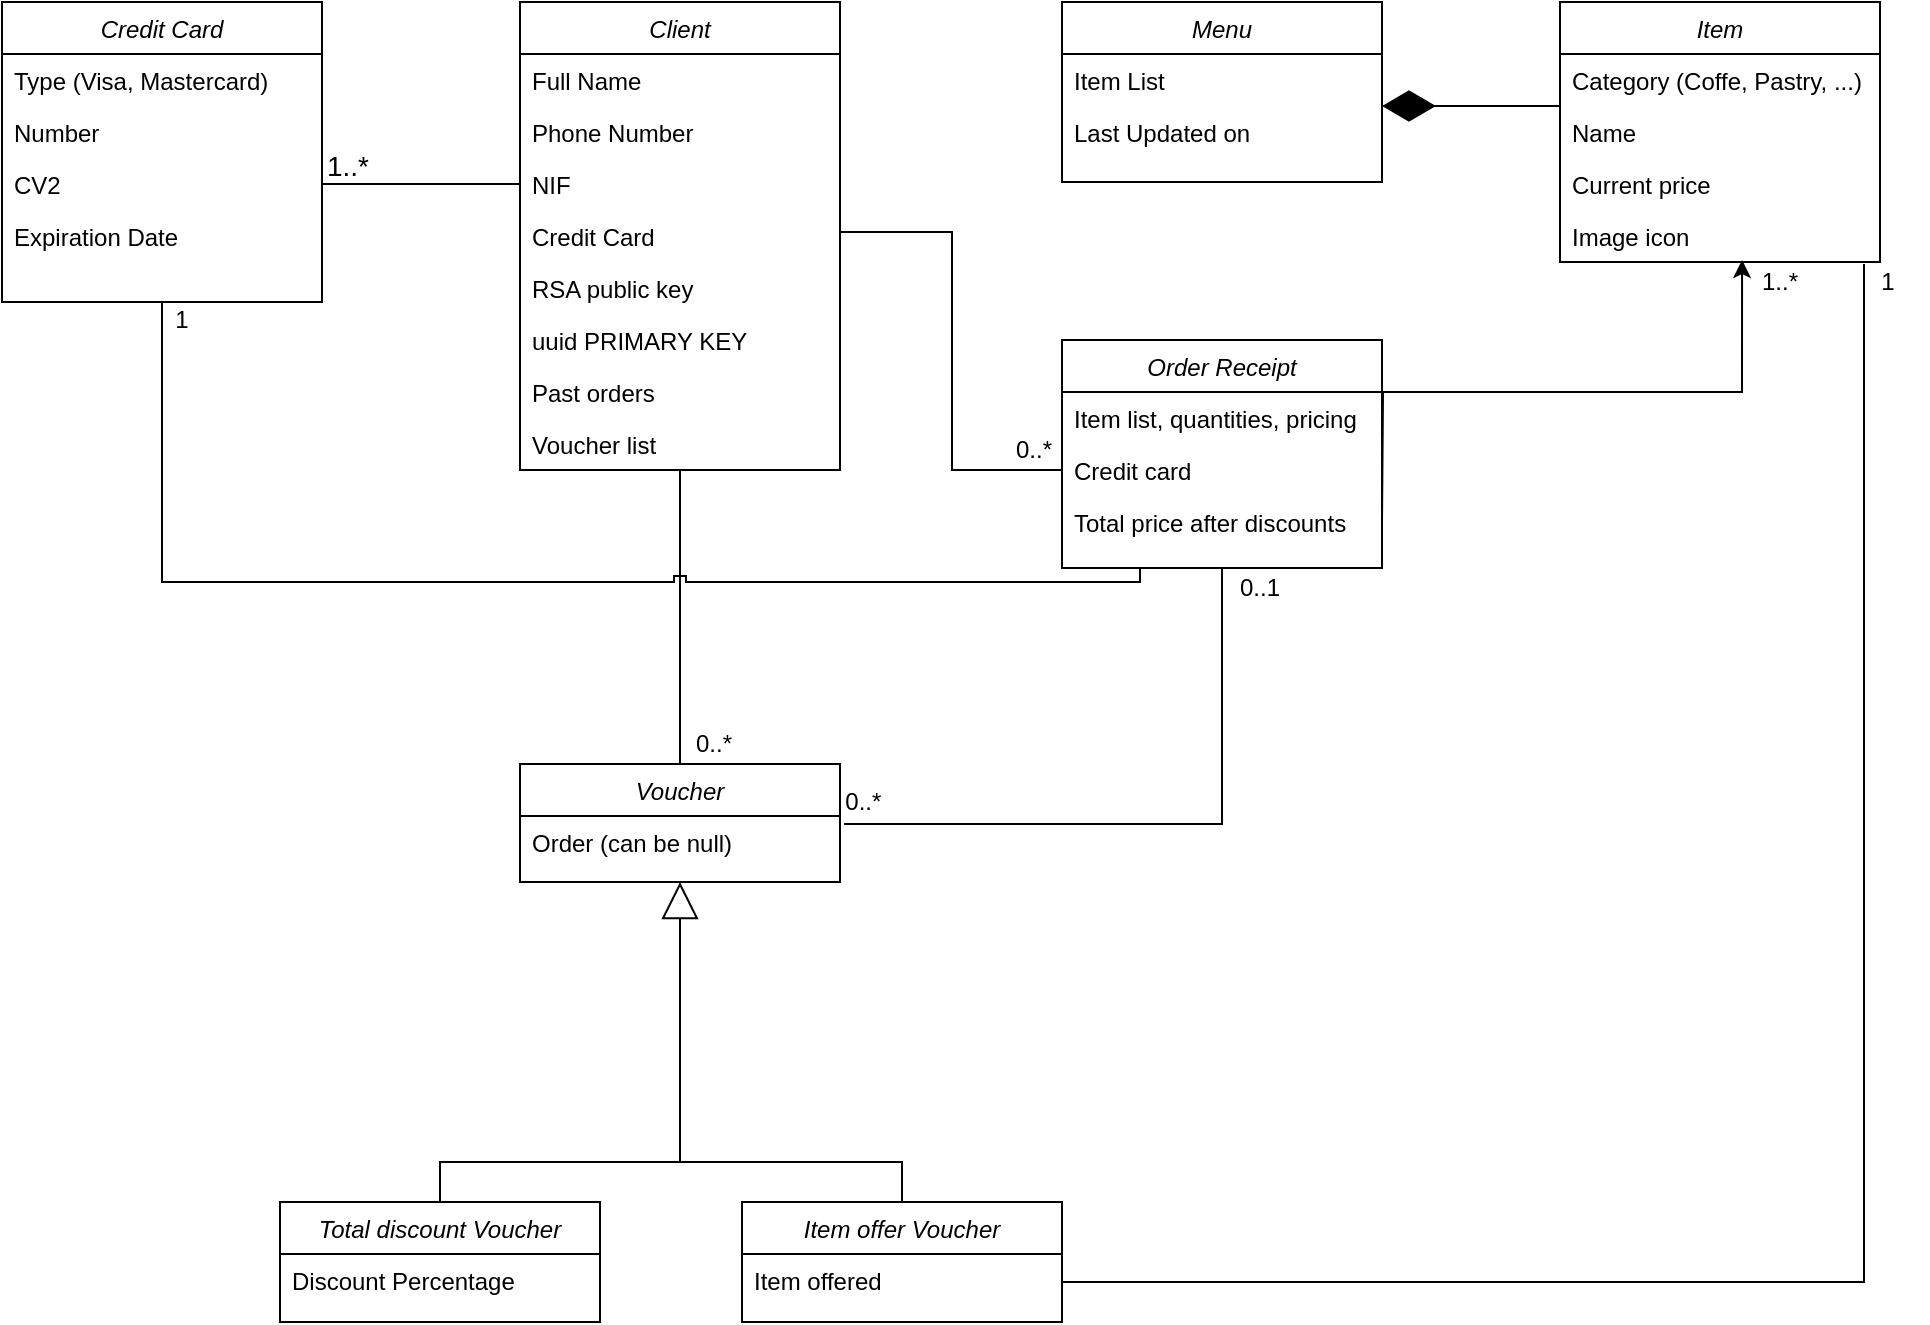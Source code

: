 <mxfile version="13.8.0" type="github">
  <diagram id="C5RBs43oDa-KdzZeNtuy" name="Page-1">
    <mxGraphModel dx="2249" dy="794" grid="1" gridSize="10" guides="1" tooltips="1" connect="1" arrows="1" fold="1" page="1" pageScale="1" pageWidth="827" pageHeight="1169" math="0" shadow="0">
      <root>
        <mxCell id="WIyWlLk6GJQsqaUBKTNV-0" />
        <mxCell id="WIyWlLk6GJQsqaUBKTNV-1" parent="WIyWlLk6GJQsqaUBKTNV-0" />
        <mxCell id="LIkqDhgHUWGE7TMtVAsn-72" style="edgeStyle=orthogonalEdgeStyle;rounded=0;orthogonalLoop=1;jettySize=auto;html=1;strokeColor=#000000;fontSize=12;endArrow=none;endFill=0;" parent="WIyWlLk6GJQsqaUBKTNV-1" source="LIkqDhgHUWGE7TMtVAsn-0" target="LIkqDhgHUWGE7TMtVAsn-50" edge="1">
          <mxGeometry relative="1" as="geometry" />
        </mxCell>
        <mxCell id="LIkqDhgHUWGE7TMtVAsn-87" style="edgeStyle=orthogonalEdgeStyle;rounded=0;orthogonalLoop=1;jettySize=auto;html=1;endArrow=none;endFill=0;strokeColor=#000000;fontSize=12;" parent="WIyWlLk6GJQsqaUBKTNV-1" source="LIkqDhgHUWGE7TMtVAsn-0" edge="1">
          <mxGeometry relative="1" as="geometry">
            <mxPoint x="-79" y="334" as="targetPoint" />
            <Array as="points">
              <mxPoint x="-134" y="215" />
              <mxPoint x="-134" y="334" />
            </Array>
          </mxGeometry>
        </mxCell>
        <mxCell id="LIkqDhgHUWGE7TMtVAsn-0" value="Client" style="swimlane;fontStyle=2;align=center;verticalAlign=top;childLayout=stackLayout;horizontal=1;startSize=26;horizontalStack=0;resizeParent=1;resizeLast=0;collapsible=1;marginBottom=0;rounded=0;shadow=0;strokeWidth=1;" parent="WIyWlLk6GJQsqaUBKTNV-1" vertex="1">
          <mxGeometry x="-350" y="100" width="160" height="234" as="geometry">
            <mxRectangle x="230" y="140" width="160" height="26" as="alternateBounds" />
          </mxGeometry>
        </mxCell>
        <mxCell id="LIkqDhgHUWGE7TMtVAsn-17" value="Full Name" style="text;align=left;verticalAlign=top;spacingLeft=4;spacingRight=4;overflow=hidden;rotatable=0;points=[[0,0.5],[1,0.5]];portConstraint=eastwest;" parent="LIkqDhgHUWGE7TMtVAsn-0" vertex="1">
          <mxGeometry y="26" width="160" height="26" as="geometry" />
        </mxCell>
        <mxCell id="LIkqDhgHUWGE7TMtVAsn-2" value="Phone Number" style="text;align=left;verticalAlign=top;spacingLeft=4;spacingRight=4;overflow=hidden;rotatable=0;points=[[0,0.5],[1,0.5]];portConstraint=eastwest;rounded=0;shadow=0;html=0;" parent="LIkqDhgHUWGE7TMtVAsn-0" vertex="1">
          <mxGeometry y="52" width="160" height="26" as="geometry" />
        </mxCell>
        <mxCell id="LIkqDhgHUWGE7TMtVAsn-3" value="NIF" style="text;align=left;verticalAlign=top;spacingLeft=4;spacingRight=4;overflow=hidden;rotatable=0;points=[[0,0.5],[1,0.5]];portConstraint=eastwest;rounded=0;shadow=0;html=0;" parent="LIkqDhgHUWGE7TMtVAsn-0" vertex="1">
          <mxGeometry y="78" width="160" height="26" as="geometry" />
        </mxCell>
        <mxCell id="LIkqDhgHUWGE7TMtVAsn-6" value="Credit Card" style="text;align=left;verticalAlign=top;spacingLeft=4;spacingRight=4;overflow=hidden;rotatable=0;points=[[0,0.5],[1,0.5]];portConstraint=eastwest;rounded=0;shadow=0;html=0;" parent="LIkqDhgHUWGE7TMtVAsn-0" vertex="1">
          <mxGeometry y="104" width="160" height="26" as="geometry" />
        </mxCell>
        <mxCell id="LIkqDhgHUWGE7TMtVAsn-15" value="RSA public key" style="text;align=left;verticalAlign=top;spacingLeft=4;spacingRight=4;overflow=hidden;rotatable=0;points=[[0,0.5],[1,0.5]];portConstraint=eastwest;rounded=0;shadow=0;html=0;" parent="LIkqDhgHUWGE7TMtVAsn-0" vertex="1">
          <mxGeometry y="130" width="160" height="26" as="geometry" />
        </mxCell>
        <mxCell id="LIkqDhgHUWGE7TMtVAsn-1" value="uuid PRIMARY KEY" style="text;align=left;verticalAlign=top;spacingLeft=4;spacingRight=4;overflow=hidden;rotatable=0;points=[[0,0.5],[1,0.5]];portConstraint=eastwest;" parent="LIkqDhgHUWGE7TMtVAsn-0" vertex="1">
          <mxGeometry y="156" width="160" height="26" as="geometry" />
        </mxCell>
        <mxCell id="LIkqDhgHUWGE7TMtVAsn-89" value="Past orders" style="text;align=left;verticalAlign=top;spacingLeft=4;spacingRight=4;overflow=hidden;rotatable=0;points=[[0,0.5],[1,0.5]];portConstraint=eastwest;" parent="LIkqDhgHUWGE7TMtVAsn-0" vertex="1">
          <mxGeometry y="182" width="160" height="26" as="geometry" />
        </mxCell>
        <mxCell id="LIkqDhgHUWGE7TMtVAsn-90" value="Voucher list" style="text;align=left;verticalAlign=top;spacingLeft=4;spacingRight=4;overflow=hidden;rotatable=0;points=[[0,0.5],[1,0.5]];portConstraint=eastwest;" parent="LIkqDhgHUWGE7TMtVAsn-0" vertex="1">
          <mxGeometry y="208" width="160" height="26" as="geometry" />
        </mxCell>
        <mxCell id="LIkqDhgHUWGE7TMtVAsn-8" value="Credit Card" style="swimlane;fontStyle=2;align=center;verticalAlign=top;childLayout=stackLayout;horizontal=1;startSize=26;horizontalStack=0;resizeParent=1;resizeLast=0;collapsible=1;marginBottom=0;rounded=0;shadow=0;strokeWidth=1;" parent="WIyWlLk6GJQsqaUBKTNV-1" vertex="1">
          <mxGeometry x="-609" y="100" width="160" height="150" as="geometry">
            <mxRectangle x="230" y="140" width="160" height="26" as="alternateBounds" />
          </mxGeometry>
        </mxCell>
        <mxCell id="LIkqDhgHUWGE7TMtVAsn-9" value="Type (Visa, Mastercard)" style="text;align=left;verticalAlign=top;spacingLeft=4;spacingRight=4;overflow=hidden;rotatable=0;points=[[0,0.5],[1,0.5]];portConstraint=eastwest;" parent="LIkqDhgHUWGE7TMtVAsn-8" vertex="1">
          <mxGeometry y="26" width="160" height="26" as="geometry" />
        </mxCell>
        <mxCell id="LIkqDhgHUWGE7TMtVAsn-10" value="Number" style="text;align=left;verticalAlign=top;spacingLeft=4;spacingRight=4;overflow=hidden;rotatable=0;points=[[0,0.5],[1,0.5]];portConstraint=eastwest;rounded=0;shadow=0;html=0;" parent="LIkqDhgHUWGE7TMtVAsn-8" vertex="1">
          <mxGeometry y="52" width="160" height="26" as="geometry" />
        </mxCell>
        <mxCell id="LIkqDhgHUWGE7TMtVAsn-11" value="CV2" style="text;align=left;verticalAlign=top;spacingLeft=4;spacingRight=4;overflow=hidden;rotatable=0;points=[[0,0.5],[1,0.5]];portConstraint=eastwest;rounded=0;shadow=0;html=0;" parent="LIkqDhgHUWGE7TMtVAsn-8" vertex="1">
          <mxGeometry y="78" width="160" height="26" as="geometry" />
        </mxCell>
        <mxCell id="LIkqDhgHUWGE7TMtVAsn-12" value="Expiration Date" style="text;align=left;verticalAlign=top;spacingLeft=4;spacingRight=4;overflow=hidden;rotatable=0;points=[[0,0.5],[1,0.5]];portConstraint=eastwest;rounded=0;shadow=0;html=0;" parent="LIkqDhgHUWGE7TMtVAsn-8" vertex="1">
          <mxGeometry y="104" width="160" height="26" as="geometry" />
        </mxCell>
        <mxCell id="LIkqDhgHUWGE7TMtVAsn-25" value="" style="endArrow=none;html=1;exitX=1;exitY=0.5;exitDx=0;exitDy=0;entryX=0;entryY=0.5;entryDx=0;entryDy=0;" parent="WIyWlLk6GJQsqaUBKTNV-1" source="LIkqDhgHUWGE7TMtVAsn-11" target="LIkqDhgHUWGE7TMtVAsn-3" edge="1">
          <mxGeometry width="50" height="50" relative="1" as="geometry">
            <mxPoint x="-400" y="240" as="sourcePoint" />
            <mxPoint x="-350" y="190" as="targetPoint" />
          </mxGeometry>
        </mxCell>
        <mxCell id="LIkqDhgHUWGE7TMtVAsn-26" value="1..*" style="text;html=1;strokeColor=none;fillColor=none;align=center;verticalAlign=middle;whiteSpace=wrap;rounded=0;fontSize=14;" parent="WIyWlLk6GJQsqaUBKTNV-1" vertex="1">
          <mxGeometry x="-456" y="172" width="40" height="20" as="geometry" />
        </mxCell>
        <mxCell id="LIkqDhgHUWGE7TMtVAsn-18" value="Menu" style="swimlane;fontStyle=2;align=center;verticalAlign=top;childLayout=stackLayout;horizontal=1;startSize=26;horizontalStack=0;resizeParent=1;resizeLast=0;collapsible=1;marginBottom=0;rounded=0;shadow=0;strokeWidth=1;" parent="WIyWlLk6GJQsqaUBKTNV-1" vertex="1">
          <mxGeometry x="-79" y="100" width="160" height="90" as="geometry">
            <mxRectangle x="230" y="140" width="160" height="26" as="alternateBounds" />
          </mxGeometry>
        </mxCell>
        <mxCell id="LIkqDhgHUWGE7TMtVAsn-34" value="Item List" style="text;align=left;verticalAlign=top;spacingLeft=4;spacingRight=4;overflow=hidden;rotatable=0;points=[[0,0.5],[1,0.5]];portConstraint=eastwest;rounded=0;shadow=0;html=0;" parent="LIkqDhgHUWGE7TMtVAsn-18" vertex="1">
          <mxGeometry y="26" width="160" height="26" as="geometry" />
        </mxCell>
        <mxCell id="LIkqDhgHUWGE7TMtVAsn-31" value="Last Updated on" style="text;align=left;verticalAlign=top;spacingLeft=4;spacingRight=4;overflow=hidden;rotatable=0;points=[[0,0.5],[1,0.5]];portConstraint=eastwest;rounded=0;shadow=0;html=0;" parent="LIkqDhgHUWGE7TMtVAsn-18" vertex="1">
          <mxGeometry y="52" width="160" height="26" as="geometry" />
        </mxCell>
        <mxCell id="LIkqDhgHUWGE7TMtVAsn-36" value="Item" style="swimlane;fontStyle=2;align=center;verticalAlign=top;childLayout=stackLayout;horizontal=1;startSize=26;horizontalStack=0;resizeParent=1;resizeLast=0;collapsible=1;marginBottom=0;rounded=0;shadow=0;strokeWidth=1;" parent="WIyWlLk6GJQsqaUBKTNV-1" vertex="1">
          <mxGeometry x="170" y="100" width="160" height="130" as="geometry">
            <mxRectangle x="230" y="140" width="160" height="26" as="alternateBounds" />
          </mxGeometry>
        </mxCell>
        <mxCell id="LIkqDhgHUWGE7TMtVAsn-37" value="Category (Coffe, Pastry, ...)" style="text;align=left;verticalAlign=top;spacingLeft=4;spacingRight=4;overflow=hidden;rotatable=0;points=[[0,0.5],[1,0.5]];portConstraint=eastwest;rounded=0;shadow=0;html=0;" parent="LIkqDhgHUWGE7TMtVAsn-36" vertex="1">
          <mxGeometry y="26" width="160" height="26" as="geometry" />
        </mxCell>
        <mxCell id="LIkqDhgHUWGE7TMtVAsn-38" value="Name" style="text;align=left;verticalAlign=top;spacingLeft=4;spacingRight=4;overflow=hidden;rotatable=0;points=[[0,0.5],[1,0.5]];portConstraint=eastwest;rounded=0;shadow=0;html=0;" parent="LIkqDhgHUWGE7TMtVAsn-36" vertex="1">
          <mxGeometry y="52" width="160" height="26" as="geometry" />
        </mxCell>
        <mxCell id="LIkqDhgHUWGE7TMtVAsn-41" value="Current price" style="text;align=left;verticalAlign=top;spacingLeft=4;spacingRight=4;overflow=hidden;rotatable=0;points=[[0,0.5],[1,0.5]];portConstraint=eastwest;rounded=0;shadow=0;html=0;fontSize=12;" parent="LIkqDhgHUWGE7TMtVAsn-36" vertex="1">
          <mxGeometry y="78" width="160" height="26" as="geometry" />
        </mxCell>
        <mxCell id="LIkqDhgHUWGE7TMtVAsn-42" value="Image icon" style="text;align=left;verticalAlign=top;spacingLeft=4;spacingRight=4;overflow=hidden;rotatable=0;points=[[0,0.5],[1,0.5]];portConstraint=eastwest;rounded=0;shadow=0;html=0;" parent="LIkqDhgHUWGE7TMtVAsn-36" vertex="1">
          <mxGeometry y="104" width="160" height="26" as="geometry" />
        </mxCell>
        <mxCell id="LIkqDhgHUWGE7TMtVAsn-40" value="" style="endArrow=diamondThin;endFill=1;endSize=24;html=1;fontSize=14;entryX=1;entryY=0;entryDx=0;entryDy=0;entryPerimeter=0;" parent="WIyWlLk6GJQsqaUBKTNV-1" target="LIkqDhgHUWGE7TMtVAsn-31" edge="1">
          <mxGeometry width="160" relative="1" as="geometry">
            <mxPoint x="170" y="152" as="sourcePoint" />
            <mxPoint x="120" y="270" as="targetPoint" />
          </mxGeometry>
        </mxCell>
        <mxCell id="LIkqDhgHUWGE7TMtVAsn-94" style="edgeStyle=orthogonalEdgeStyle;rounded=0;orthogonalLoop=1;jettySize=auto;html=1;entryX=0.5;entryY=1;entryDx=0;entryDy=0;endArrow=none;endFill=0;strokeColor=#000000;fontSize=12;jumpStyle=sharp;" parent="WIyWlLk6GJQsqaUBKTNV-1" source="LIkqDhgHUWGE7TMtVAsn-43" target="LIkqDhgHUWGE7TMtVAsn-8" edge="1">
          <mxGeometry relative="1" as="geometry">
            <Array as="points">
              <mxPoint x="-40" y="390" />
              <mxPoint x="-529" y="390" />
            </Array>
          </mxGeometry>
        </mxCell>
        <mxCell id="LIkqDhgHUWGE7TMtVAsn-43" value="Order Receipt" style="swimlane;fontStyle=2;align=center;verticalAlign=top;childLayout=stackLayout;horizontal=1;startSize=26;horizontalStack=0;resizeParent=1;resizeLast=0;collapsible=1;marginBottom=0;rounded=0;shadow=0;strokeWidth=1;" parent="WIyWlLk6GJQsqaUBKTNV-1" vertex="1">
          <mxGeometry x="-79" y="269.01" width="160" height="114" as="geometry">
            <mxRectangle x="230" y="140" width="160" height="26" as="alternateBounds" />
          </mxGeometry>
        </mxCell>
        <mxCell id="LIkqDhgHUWGE7TMtVAsn-44" value="Item list, quantities, pricing" style="text;align=left;verticalAlign=top;spacingLeft=4;spacingRight=4;overflow=hidden;rotatable=0;points=[[0,0.5],[1,0.5]];portConstraint=eastwest;" parent="LIkqDhgHUWGE7TMtVAsn-43" vertex="1">
          <mxGeometry y="26" width="160" height="26" as="geometry" />
        </mxCell>
        <mxCell id="LIkqDhgHUWGE7TMtVAsn-93" value="Credit card" style="text;align=left;verticalAlign=top;spacingLeft=4;spacingRight=4;overflow=hidden;rotatable=0;points=[[0,0.5],[1,0.5]];portConstraint=eastwest;" parent="LIkqDhgHUWGE7TMtVAsn-43" vertex="1">
          <mxGeometry y="52" width="160" height="26" as="geometry" />
        </mxCell>
        <mxCell id="VMhNLWXS4oOSpTEzHPW3-0" value="Total price after discounts" style="text;align=left;verticalAlign=top;spacingLeft=4;spacingRight=4;overflow=hidden;rotatable=0;points=[[0,0.5],[1,0.5]];portConstraint=eastwest;" vertex="1" parent="LIkqDhgHUWGE7TMtVAsn-43">
          <mxGeometry y="78" width="160" height="36" as="geometry" />
        </mxCell>
        <mxCell id="LIkqDhgHUWGE7TMtVAsn-62" style="edgeStyle=orthogonalEdgeStyle;rounded=0;orthogonalLoop=1;jettySize=auto;html=1;exitX=1;exitY=0.5;exitDx=0;exitDy=0;entryX=0.569;entryY=0.962;entryDx=0;entryDy=0;entryPerimeter=0;strokeColor=#000000;fontSize=12;" parent="WIyWlLk6GJQsqaUBKTNV-1" target="LIkqDhgHUWGE7TMtVAsn-42" edge="1">
          <mxGeometry relative="1" as="geometry">
            <mxPoint x="81" y="360.01" as="sourcePoint" />
          </mxGeometry>
        </mxCell>
        <mxCell id="LIkqDhgHUWGE7TMtVAsn-63" value="1..*" style="text;html=1;strokeColor=none;fillColor=none;align=center;verticalAlign=middle;whiteSpace=wrap;rounded=0;fontSize=12;" parent="WIyWlLk6GJQsqaUBKTNV-1" vertex="1">
          <mxGeometry x="260" y="230" width="40" height="20" as="geometry" />
        </mxCell>
        <mxCell id="LIkqDhgHUWGE7TMtVAsn-67" value="0..*" style="text;html=1;strokeColor=none;fillColor=none;align=center;verticalAlign=middle;whiteSpace=wrap;rounded=0;fontSize=12;" parent="WIyWlLk6GJQsqaUBKTNV-1" vertex="1">
          <mxGeometry x="-113" y="314" width="40" height="20" as="geometry" />
        </mxCell>
        <mxCell id="LIkqDhgHUWGE7TMtVAsn-71" style="edgeStyle=orthogonalEdgeStyle;rounded=0;orthogonalLoop=1;jettySize=auto;html=1;strokeColor=#000000;fontSize=12;entryX=1.013;entryY=0.154;entryDx=0;entryDy=0;entryPerimeter=0;endArrow=none;endFill=0;" parent="WIyWlLk6GJQsqaUBKTNV-1" source="LIkqDhgHUWGE7TMtVAsn-43" edge="1">
          <mxGeometry relative="1" as="geometry">
            <mxPoint x="-187.92" y="511.004" as="targetPoint" />
            <Array as="points">
              <mxPoint x="1" y="511" />
            </Array>
          </mxGeometry>
        </mxCell>
        <mxCell id="LIkqDhgHUWGE7TMtVAsn-50" value="Voucher" style="swimlane;fontStyle=2;align=center;verticalAlign=top;childLayout=stackLayout;horizontal=1;startSize=26;horizontalStack=0;resizeParent=1;resizeLast=0;collapsible=1;marginBottom=0;rounded=0;shadow=0;strokeWidth=1;" parent="WIyWlLk6GJQsqaUBKTNV-1" vertex="1">
          <mxGeometry x="-350" y="481" width="160" height="59" as="geometry">
            <mxRectangle x="230" y="140" width="160" height="26" as="alternateBounds" />
          </mxGeometry>
        </mxCell>
        <mxCell id="LIkqDhgHUWGE7TMtVAsn-92" value="Order (can be null)" style="text;align=left;verticalAlign=top;spacingLeft=4;spacingRight=4;overflow=hidden;rotatable=0;points=[[0,0.5],[1,0.5]];portConstraint=eastwest;" parent="LIkqDhgHUWGE7TMtVAsn-50" vertex="1">
          <mxGeometry y="26" width="160" height="26" as="geometry" />
        </mxCell>
        <mxCell id="LIkqDhgHUWGE7TMtVAsn-73" value="0..*&amp;nbsp;&amp;nbsp;" style="text;html=1;strokeColor=none;fillColor=none;align=center;verticalAlign=middle;whiteSpace=wrap;rounded=0;fontSize=12;" parent="WIyWlLk6GJQsqaUBKTNV-1" vertex="1">
          <mxGeometry x="-190" y="490" width="30" height="20" as="geometry" />
        </mxCell>
        <mxCell id="LIkqDhgHUWGE7TMtVAsn-74" value="0..*" style="text;html=1;strokeColor=none;fillColor=none;align=center;verticalAlign=middle;whiteSpace=wrap;rounded=0;fontSize=12;" parent="WIyWlLk6GJQsqaUBKTNV-1" vertex="1">
          <mxGeometry x="-273" y="461" width="40" height="20" as="geometry" />
        </mxCell>
        <mxCell id="LIkqDhgHUWGE7TMtVAsn-75" value="" style="endArrow=block;endSize=16;endFill=0;html=1;strokeColor=#000000;fontSize=12;" parent="WIyWlLk6GJQsqaUBKTNV-1" target="LIkqDhgHUWGE7TMtVAsn-50" edge="1">
          <mxGeometry width="160" relative="1" as="geometry">
            <mxPoint x="-270" y="680" as="sourcePoint" />
            <mxPoint x="-256" y="680" as="targetPoint" />
          </mxGeometry>
        </mxCell>
        <mxCell id="LIkqDhgHUWGE7TMtVAsn-81" style="edgeStyle=orthogonalEdgeStyle;rounded=0;orthogonalLoop=1;jettySize=auto;html=1;endArrow=none;endFill=0;strokeColor=#000000;fontSize=12;" parent="WIyWlLk6GJQsqaUBKTNV-1" source="LIkqDhgHUWGE7TMtVAsn-77" edge="1">
          <mxGeometry relative="1" as="geometry">
            <mxPoint x="-270" y="610" as="targetPoint" />
            <Array as="points">
              <mxPoint x="-159" y="680" />
              <mxPoint x="-270" y="680" />
            </Array>
          </mxGeometry>
        </mxCell>
        <mxCell id="LIkqDhgHUWGE7TMtVAsn-85" style="edgeStyle=orthogonalEdgeStyle;rounded=0;orthogonalLoop=1;jettySize=auto;html=1;entryX=0.95;entryY=1.038;entryDx=0;entryDy=0;entryPerimeter=0;endArrow=none;endFill=0;strokeColor=#000000;fontSize=12;" parent="WIyWlLk6GJQsqaUBKTNV-1" source="LIkqDhgHUWGE7TMtVAsn-77" target="LIkqDhgHUWGE7TMtVAsn-42" edge="1">
          <mxGeometry relative="1" as="geometry">
            <Array as="points">
              <mxPoint x="322" y="740" />
            </Array>
          </mxGeometry>
        </mxCell>
        <mxCell id="LIkqDhgHUWGE7TMtVAsn-77" value="Item offer Voucher" style="swimlane;fontStyle=2;align=center;verticalAlign=top;childLayout=stackLayout;horizontal=1;startSize=26;horizontalStack=0;resizeParent=1;resizeLast=0;collapsible=1;marginBottom=0;rounded=0;shadow=0;strokeWidth=1;" parent="WIyWlLk6GJQsqaUBKTNV-1" vertex="1">
          <mxGeometry x="-239" y="700" width="160" height="60" as="geometry">
            <mxRectangle x="230" y="140" width="160" height="26" as="alternateBounds" />
          </mxGeometry>
        </mxCell>
        <mxCell id="LIkqDhgHUWGE7TMtVAsn-78" value="Item offered" style="text;align=left;verticalAlign=top;spacingLeft=4;spacingRight=4;overflow=hidden;rotatable=0;points=[[0,0.5],[1,0.5]];portConstraint=eastwest;" parent="LIkqDhgHUWGE7TMtVAsn-77" vertex="1">
          <mxGeometry y="26" width="160" height="26" as="geometry" />
        </mxCell>
        <mxCell id="LIkqDhgHUWGE7TMtVAsn-84" style="edgeStyle=orthogonalEdgeStyle;rounded=0;orthogonalLoop=1;jettySize=auto;html=1;endArrow=none;endFill=0;strokeColor=#000000;fontSize=12;exitX=0.5;exitY=0;exitDx=0;exitDy=0;" parent="WIyWlLk6GJQsqaUBKTNV-1" source="LIkqDhgHUWGE7TMtVAsn-82" edge="1">
          <mxGeometry relative="1" as="geometry">
            <mxPoint x="-270" y="610" as="targetPoint" />
            <Array as="points">
              <mxPoint x="-390" y="680" />
              <mxPoint x="-270" y="680" />
            </Array>
          </mxGeometry>
        </mxCell>
        <mxCell id="LIkqDhgHUWGE7TMtVAsn-82" value="Total discount Voucher" style="swimlane;fontStyle=2;align=center;verticalAlign=top;childLayout=stackLayout;horizontal=1;startSize=26;horizontalStack=0;resizeParent=1;resizeLast=0;collapsible=1;marginBottom=0;rounded=0;shadow=0;strokeWidth=1;" parent="WIyWlLk6GJQsqaUBKTNV-1" vertex="1">
          <mxGeometry x="-470" y="700" width="160" height="60" as="geometry">
            <mxRectangle x="230" y="140" width="160" height="26" as="alternateBounds" />
          </mxGeometry>
        </mxCell>
        <mxCell id="LIkqDhgHUWGE7TMtVAsn-83" value="Discount Percentage" style="text;align=left;verticalAlign=top;spacingLeft=4;spacingRight=4;overflow=hidden;rotatable=0;points=[[0,0.5],[1,0.5]];portConstraint=eastwest;" parent="LIkqDhgHUWGE7TMtVAsn-82" vertex="1">
          <mxGeometry y="26" width="160" height="26" as="geometry" />
        </mxCell>
        <mxCell id="LIkqDhgHUWGE7TMtVAsn-86" value="1" style="text;html=1;strokeColor=none;fillColor=none;align=center;verticalAlign=middle;whiteSpace=wrap;rounded=0;fontSize=12;" parent="WIyWlLk6GJQsqaUBKTNV-1" vertex="1">
          <mxGeometry x="314" y="230" width="40" height="20" as="geometry" />
        </mxCell>
        <mxCell id="LIkqDhgHUWGE7TMtVAsn-91" value="0..1" style="text;html=1;strokeColor=none;fillColor=none;align=center;verticalAlign=middle;whiteSpace=wrap;rounded=0;fontSize=12;" parent="WIyWlLk6GJQsqaUBKTNV-1" vertex="1">
          <mxGeometry y="383.01" width="40" height="20" as="geometry" />
        </mxCell>
        <mxCell id="LIkqDhgHUWGE7TMtVAsn-99" value="1" style="text;html=1;strokeColor=none;fillColor=none;align=center;verticalAlign=middle;whiteSpace=wrap;rounded=0;fontSize=12;" parent="WIyWlLk6GJQsqaUBKTNV-1" vertex="1">
          <mxGeometry x="-539" y="249.01" width="40" height="20" as="geometry" />
        </mxCell>
        <mxCell id="VMhNLWXS4oOSpTEzHPW3-2" style="edgeStyle=orthogonalEdgeStyle;rounded=0;orthogonalLoop=1;jettySize=auto;html=1;exitX=0.5;exitY=1;exitDx=0;exitDy=0;fontSize=10;" edge="1" parent="WIyWlLk6GJQsqaUBKTNV-1">
          <mxGeometry relative="1" as="geometry">
            <mxPoint x="-99" y="697" as="sourcePoint" />
            <mxPoint x="-99" y="697" as="targetPoint" />
          </mxGeometry>
        </mxCell>
      </root>
    </mxGraphModel>
  </diagram>
</mxfile>
